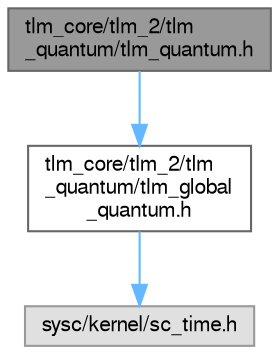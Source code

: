 digraph "tlm_core/tlm_2/tlm_quantum/tlm_quantum.h"
{
 // LATEX_PDF_SIZE
  bgcolor="transparent";
  edge [fontname=FreeSans,fontsize=10,labelfontname=FreeSans,labelfontsize=10];
  node [fontname=FreeSans,fontsize=10,shape=box,height=0.2,width=0.4];
  Node1 [id="Node000001",label="tlm_core/tlm_2/tlm\l_quantum/tlm_quantum.h",height=0.2,width=0.4,color="gray40", fillcolor="grey60", style="filled", fontcolor="black",tooltip=" "];
  Node1 -> Node2 [id="edge1_Node000001_Node000002",color="steelblue1",style="solid",tooltip=" "];
  Node2 [id="Node000002",label="tlm_core/tlm_2/tlm\l_quantum/tlm_global\l_quantum.h",height=0.2,width=0.4,color="grey40", fillcolor="white", style="filled",URL="$a00011.html",tooltip=" "];
  Node2 -> Node3 [id="edge2_Node000002_Node000003",color="steelblue1",style="solid",tooltip=" "];
  Node3 [id="Node000003",label="sysc/kernel/sc_time.h",height=0.2,width=0.4,color="grey60", fillcolor="#E0E0E0", style="filled",tooltip=" "];
}
